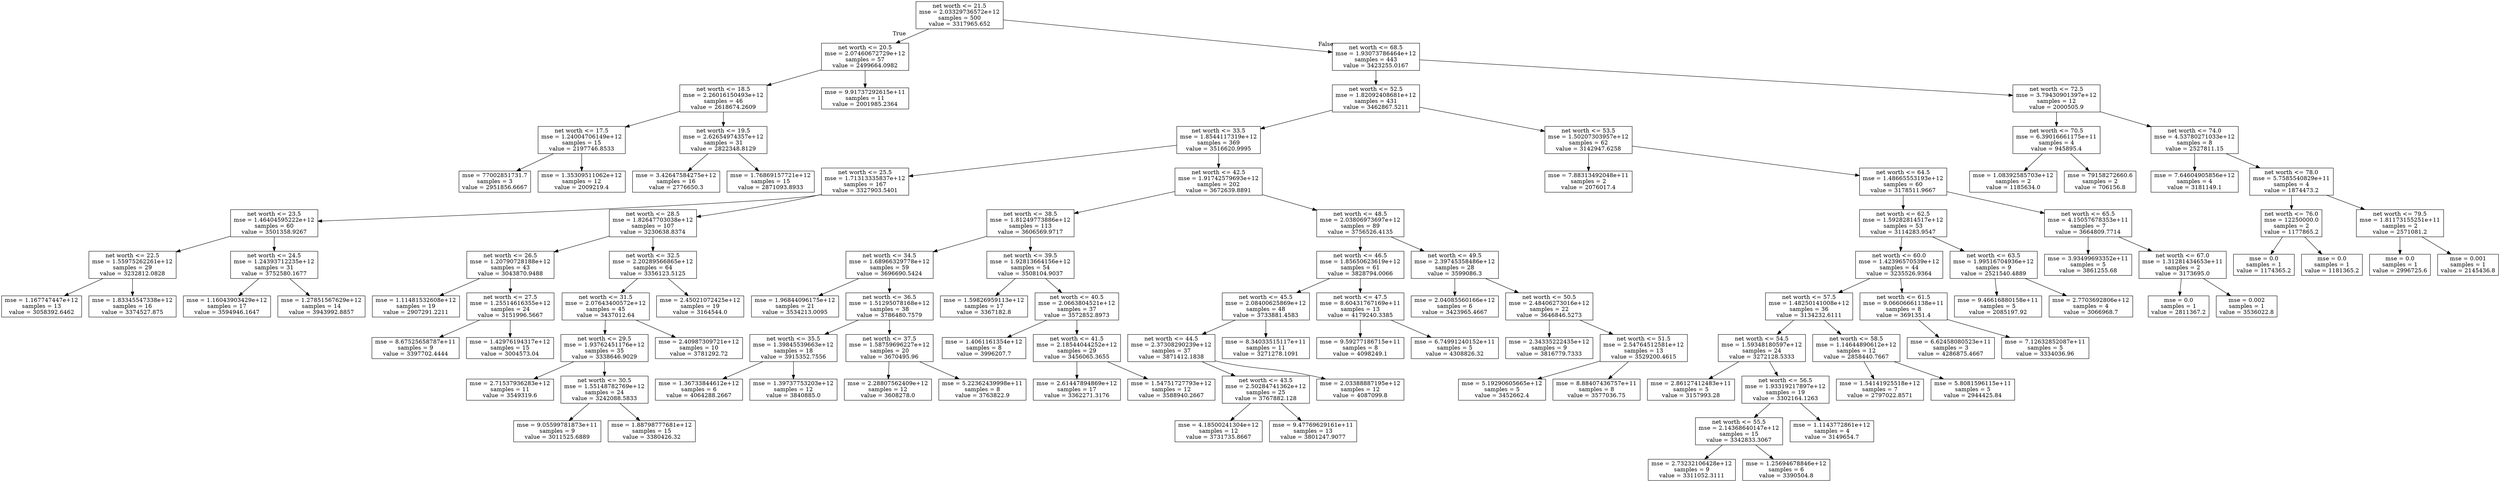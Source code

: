 digraph Tree {
node [shape=box] ;
0 [label="net worth <= 21.5\nmse = 2.03329736572e+12\nsamples = 500\nvalue = 3317965.652"] ;
1 [label="net worth <= 20.5\nmse = 2.07460672729e+12\nsamples = 57\nvalue = 2499664.0982"] ;
0 -> 1 [labeldistance=2.5, labelangle=45, headlabel="True"] ;
2 [label="net worth <= 18.5\nmse = 2.26016150493e+12\nsamples = 46\nvalue = 2618674.2609"] ;
1 -> 2 ;
3 [label="net worth <= 17.5\nmse = 1.24004706149e+12\nsamples = 15\nvalue = 2197746.8533"] ;
2 -> 3 ;
4 [label="mse = 77002851731.7\nsamples = 3\nvalue = 2951856.6667"] ;
3 -> 4 ;
5 [label="mse = 1.35309511062e+12\nsamples = 12\nvalue = 2009219.4"] ;
3 -> 5 ;
6 [label="net worth <= 19.5\nmse = 2.62654974357e+12\nsamples = 31\nvalue = 2822348.8129"] ;
2 -> 6 ;
7 [label="mse = 3.42647584275e+12\nsamples = 16\nvalue = 2776650.3"] ;
6 -> 7 ;
8 [label="mse = 1.76869157721e+12\nsamples = 15\nvalue = 2871093.8933"] ;
6 -> 8 ;
9 [label="mse = 9.91737292615e+11\nsamples = 11\nvalue = 2001985.2364"] ;
1 -> 9 ;
10 [label="net worth <= 68.5\nmse = 1.93073786464e+12\nsamples = 443\nvalue = 3423255.0167"] ;
0 -> 10 [labeldistance=2.5, labelangle=-45, headlabel="False"] ;
11 [label="net worth <= 52.5\nmse = 1.82092408681e+12\nsamples = 431\nvalue = 3462867.5211"] ;
10 -> 11 ;
12 [label="net worth <= 33.5\nmse = 1.8544117319e+12\nsamples = 369\nvalue = 3516620.9995"] ;
11 -> 12 ;
13 [label="net worth <= 25.5\nmse = 1.71313335837e+12\nsamples = 167\nvalue = 3327903.5401"] ;
12 -> 13 ;
14 [label="net worth <= 23.5\nmse = 1.46404595222e+12\nsamples = 60\nvalue = 3501358.9267"] ;
13 -> 14 ;
15 [label="net worth <= 22.5\nmse = 1.55975262261e+12\nsamples = 29\nvalue = 3232812.0828"] ;
14 -> 15 ;
16 [label="mse = 1.167747447e+12\nsamples = 13\nvalue = 3058392.6462"] ;
15 -> 16 ;
17 [label="mse = 1.83345547338e+12\nsamples = 16\nvalue = 3374527.875"] ;
15 -> 17 ;
18 [label="net worth <= 24.5\nmse = 1.24393712235e+12\nsamples = 31\nvalue = 3752580.1677"] ;
14 -> 18 ;
19 [label="mse = 1.16043903429e+12\nsamples = 17\nvalue = 3594946.1647"] ;
18 -> 19 ;
20 [label="mse = 1.27851567629e+12\nsamples = 14\nvalue = 3943992.8857"] ;
18 -> 20 ;
21 [label="net worth <= 28.5\nmse = 1.82647703038e+12\nsamples = 107\nvalue = 3230638.8374"] ;
13 -> 21 ;
22 [label="net worth <= 26.5\nmse = 1.20790728188e+12\nsamples = 43\nvalue = 3043870.9488"] ;
21 -> 22 ;
23 [label="mse = 1.11481532608e+12\nsamples = 19\nvalue = 2907291.2211"] ;
22 -> 23 ;
24 [label="net worth <= 27.5\nmse = 1.25514616355e+12\nsamples = 24\nvalue = 3151996.5667"] ;
22 -> 24 ;
25 [label="mse = 8.67525658787e+11\nsamples = 9\nvalue = 3397702.4444"] ;
24 -> 25 ;
26 [label="mse = 1.42976194317e+12\nsamples = 15\nvalue = 3004573.04"] ;
24 -> 26 ;
27 [label="net worth <= 32.5\nmse = 2.20289566865e+12\nsamples = 64\nvalue = 3356123.5125"] ;
21 -> 27 ;
28 [label="net worth <= 31.5\nmse = 2.07643400572e+12\nsamples = 45\nvalue = 3437012.64"] ;
27 -> 28 ;
29 [label="net worth <= 29.5\nmse = 1.93762451176e+12\nsamples = 35\nvalue = 3338646.9029"] ;
28 -> 29 ;
30 [label="mse = 2.71537936283e+12\nsamples = 11\nvalue = 3549319.6"] ;
29 -> 30 ;
31 [label="net worth <= 30.5\nmse = 1.55148782769e+12\nsamples = 24\nvalue = 3242088.5833"] ;
29 -> 31 ;
32 [label="mse = 9.05599781873e+11\nsamples = 9\nvalue = 3011525.6889"] ;
31 -> 32 ;
33 [label="mse = 1.88798777681e+12\nsamples = 15\nvalue = 3380426.32"] ;
31 -> 33 ;
34 [label="mse = 2.40987309721e+12\nsamples = 10\nvalue = 3781292.72"] ;
28 -> 34 ;
35 [label="mse = 2.45021072425e+12\nsamples = 19\nvalue = 3164544.0"] ;
27 -> 35 ;
36 [label="net worth <= 42.5\nmse = 1.91742579693e+12\nsamples = 202\nvalue = 3672639.8891"] ;
12 -> 36 ;
37 [label="net worth <= 38.5\nmse = 1.81249773886e+12\nsamples = 113\nvalue = 3606569.9717"] ;
36 -> 37 ;
38 [label="net worth <= 34.5\nmse = 1.68966329778e+12\nsamples = 59\nvalue = 3696690.5424"] ;
37 -> 38 ;
39 [label="mse = 1.96844096175e+12\nsamples = 21\nvalue = 3534213.0095"] ;
38 -> 39 ;
40 [label="net worth <= 36.5\nmse = 1.51295078168e+12\nsamples = 38\nvalue = 3786480.7579"] ;
38 -> 40 ;
41 [label="net worth <= 35.5\nmse = 1.39845539663e+12\nsamples = 18\nvalue = 3915352.7556"] ;
40 -> 41 ;
42 [label="mse = 1.36733844612e+12\nsamples = 6\nvalue = 4064288.2667"] ;
41 -> 42 ;
43 [label="mse = 1.39737753203e+12\nsamples = 12\nvalue = 3840885.0"] ;
41 -> 43 ;
44 [label="net worth <= 37.5\nmse = 1.58759696227e+12\nsamples = 20\nvalue = 3670495.96"] ;
40 -> 44 ;
45 [label="mse = 2.28807562409e+12\nsamples = 12\nvalue = 3608278.0"] ;
44 -> 45 ;
46 [label="mse = 5.22362439998e+11\nsamples = 8\nvalue = 3763822.9"] ;
44 -> 46 ;
47 [label="net worth <= 39.5\nmse = 1.92813664156e+12\nsamples = 54\nvalue = 3508104.9037"] ;
37 -> 47 ;
48 [label="mse = 1.59826959113e+12\nsamples = 17\nvalue = 3367182.8"] ;
47 -> 48 ;
49 [label="net worth <= 40.5\nmse = 2.0663804521e+12\nsamples = 37\nvalue = 3572852.8973"] ;
47 -> 49 ;
50 [label="mse = 1.4061161354e+12\nsamples = 8\nvalue = 3996207.7"] ;
49 -> 50 ;
51 [label="net worth <= 41.5\nmse = 2.18544044252e+12\nsamples = 29\nvalue = 3456065.3655"] ;
49 -> 51 ;
52 [label="mse = 2.61447894869e+12\nsamples = 17\nvalue = 3362271.3176"] ;
51 -> 52 ;
53 [label="mse = 1.54751727793e+12\nsamples = 12\nvalue = 3588940.2667"] ;
51 -> 53 ;
54 [label="net worth <= 48.5\nmse = 2.03806973697e+12\nsamples = 89\nvalue = 3756526.4135"] ;
36 -> 54 ;
55 [label="net worth <= 46.5\nmse = 1.85650623619e+12\nsamples = 61\nvalue = 3828794.0066"] ;
54 -> 55 ;
56 [label="net worth <= 45.5\nmse = 2.08400625869e+12\nsamples = 48\nvalue = 3733881.4583"] ;
55 -> 56 ;
57 [label="net worth <= 44.5\nmse = 2.37308290239e+12\nsamples = 37\nvalue = 3871412.1838"] ;
56 -> 57 ;
58 [label="net worth <= 43.5\nmse = 2.50284741362e+12\nsamples = 25\nvalue = 3767882.128"] ;
57 -> 58 ;
59 [label="mse = 4.18500241304e+12\nsamples = 12\nvalue = 3731735.8667"] ;
58 -> 59 ;
60 [label="mse = 9.47769629161e+11\nsamples = 13\nvalue = 3801247.9077"] ;
58 -> 60 ;
61 [label="mse = 2.03388887195e+12\nsamples = 12\nvalue = 4087099.8"] ;
57 -> 61 ;
62 [label="mse = 8.34033515117e+11\nsamples = 11\nvalue = 3271278.1091"] ;
56 -> 62 ;
63 [label="net worth <= 47.5\nmse = 8.60431767169e+11\nsamples = 13\nvalue = 4179240.3385"] ;
55 -> 63 ;
64 [label="mse = 9.59277186715e+11\nsamples = 8\nvalue = 4098249.1"] ;
63 -> 64 ;
65 [label="mse = 6.74991240152e+11\nsamples = 5\nvalue = 4308826.32"] ;
63 -> 65 ;
66 [label="net worth <= 49.5\nmse = 2.39745358486e+12\nsamples = 28\nvalue = 3599086.3"] ;
54 -> 66 ;
67 [label="mse = 2.04085560166e+12\nsamples = 6\nvalue = 3423965.4667"] ;
66 -> 67 ;
68 [label="net worth <= 50.5\nmse = 2.48406273016e+12\nsamples = 22\nvalue = 3646846.5273"] ;
66 -> 68 ;
69 [label="mse = 2.34335222435e+12\nsamples = 9\nvalue = 3816779.7333"] ;
68 -> 69 ;
70 [label="net worth <= 51.5\nmse = 2.54764512581e+12\nsamples = 13\nvalue = 3529200.4615"] ;
68 -> 70 ;
71 [label="mse = 5.19290605665e+12\nsamples = 5\nvalue = 3452662.4"] ;
70 -> 71 ;
72 [label="mse = 8.88407436757e+11\nsamples = 8\nvalue = 3577036.75"] ;
70 -> 72 ;
73 [label="net worth <= 53.5\nmse = 1.50207303957e+12\nsamples = 62\nvalue = 3142947.6258"] ;
11 -> 73 ;
74 [label="mse = 7.88313492048e+11\nsamples = 2\nvalue = 2076017.4"] ;
73 -> 74 ;
75 [label="net worth <= 64.5\nmse = 1.48665553193e+12\nsamples = 60\nvalue = 3178511.9667"] ;
73 -> 75 ;
76 [label="net worth <= 62.5\nmse = 1.59282814517e+12\nsamples = 53\nvalue = 3114283.9547"] ;
75 -> 76 ;
77 [label="net worth <= 60.0\nmse = 1.42396570539e+12\nsamples = 44\nvalue = 3235526.9364"] ;
76 -> 77 ;
78 [label="net worth <= 57.5\nmse = 1.48250141008e+12\nsamples = 36\nvalue = 3134232.6111"] ;
77 -> 78 ;
79 [label="net worth <= 54.5\nmse = 1.59348180597e+12\nsamples = 24\nvalue = 3272128.5333"] ;
78 -> 79 ;
80 [label="mse = 2.86127412483e+11\nsamples = 5\nvalue = 3157993.28"] ;
79 -> 80 ;
81 [label="net worth <= 56.5\nmse = 1.93319217897e+12\nsamples = 19\nvalue = 3302164.1263"] ;
79 -> 81 ;
82 [label="net worth <= 55.5\nmse = 2.14368640147e+12\nsamples = 15\nvalue = 3342833.3067"] ;
81 -> 82 ;
83 [label="mse = 2.73232106428e+12\nsamples = 9\nvalue = 3311052.3111"] ;
82 -> 83 ;
84 [label="mse = 1.25694678846e+12\nsamples = 6\nvalue = 3390504.8"] ;
82 -> 84 ;
85 [label="mse = 1.1143772861e+12\nsamples = 4\nvalue = 3149654.7"] ;
81 -> 85 ;
86 [label="net worth <= 58.5\nmse = 1.14644890612e+12\nsamples = 12\nvalue = 2858440.7667"] ;
78 -> 86 ;
87 [label="mse = 1.54141925518e+12\nsamples = 7\nvalue = 2797022.8571"] ;
86 -> 87 ;
88 [label="mse = 5.8081596115e+11\nsamples = 5\nvalue = 2944425.84"] ;
86 -> 88 ;
89 [label="net worth <= 61.5\nmse = 9.06606661138e+11\nsamples = 8\nvalue = 3691351.4"] ;
77 -> 89 ;
90 [label="mse = 6.62458080523e+11\nsamples = 3\nvalue = 4286875.4667"] ;
89 -> 90 ;
91 [label="mse = 7.12632852087e+11\nsamples = 5\nvalue = 3334036.96"] ;
89 -> 91 ;
92 [label="net worth <= 63.5\nmse = 1.99516704936e+12\nsamples = 9\nvalue = 2521540.4889"] ;
76 -> 92 ;
93 [label="mse = 9.46616880158e+11\nsamples = 5\nvalue = 2085197.92"] ;
92 -> 93 ;
94 [label="mse = 2.7703692806e+12\nsamples = 4\nvalue = 3066968.7"] ;
92 -> 94 ;
95 [label="net worth <= 65.5\nmse = 4.15057678353e+11\nsamples = 7\nvalue = 3664809.7714"] ;
75 -> 95 ;
96 [label="mse = 3.93499693352e+11\nsamples = 5\nvalue = 3861255.68"] ;
95 -> 96 ;
97 [label="net worth <= 67.0\nmse = 1.31281434653e+11\nsamples = 2\nvalue = 3173695.0"] ;
95 -> 97 ;
98 [label="mse = 0.0\nsamples = 1\nvalue = 2811367.2"] ;
97 -> 98 ;
99 [label="mse = 0.002\nsamples = 1\nvalue = 3536022.8"] ;
97 -> 99 ;
100 [label="net worth <= 72.5\nmse = 3.79430901397e+12\nsamples = 12\nvalue = 2000505.9"] ;
10 -> 100 ;
101 [label="net worth <= 70.5\nmse = 6.39016661175e+11\nsamples = 4\nvalue = 945895.4"] ;
100 -> 101 ;
102 [label="mse = 1.08392585703e+12\nsamples = 2\nvalue = 1185634.0"] ;
101 -> 102 ;
103 [label="mse = 79158272660.6\nsamples = 2\nvalue = 706156.8"] ;
101 -> 103 ;
104 [label="net worth <= 74.0\nmse = 4.53780271033e+12\nsamples = 8\nvalue = 2527811.15"] ;
100 -> 104 ;
105 [label="mse = 7.64604905856e+12\nsamples = 4\nvalue = 3181149.1"] ;
104 -> 105 ;
106 [label="net worth <= 78.0\nmse = 5.7585540829e+11\nsamples = 4\nvalue = 1874473.2"] ;
104 -> 106 ;
107 [label="net worth <= 76.0\nmse = 12250000.0\nsamples = 2\nvalue = 1177865.2"] ;
106 -> 107 ;
108 [label="mse = 0.0\nsamples = 1\nvalue = 1174365.2"] ;
107 -> 108 ;
109 [label="mse = 0.0\nsamples = 1\nvalue = 1181365.2"] ;
107 -> 109 ;
110 [label="net worth <= 79.5\nmse = 1.81173155251e+11\nsamples = 2\nvalue = 2571081.2"] ;
106 -> 110 ;
111 [label="mse = 0.0\nsamples = 1\nvalue = 2996725.6"] ;
110 -> 111 ;
112 [label="mse = 0.001\nsamples = 1\nvalue = 2145436.8"] ;
110 -> 112 ;
}